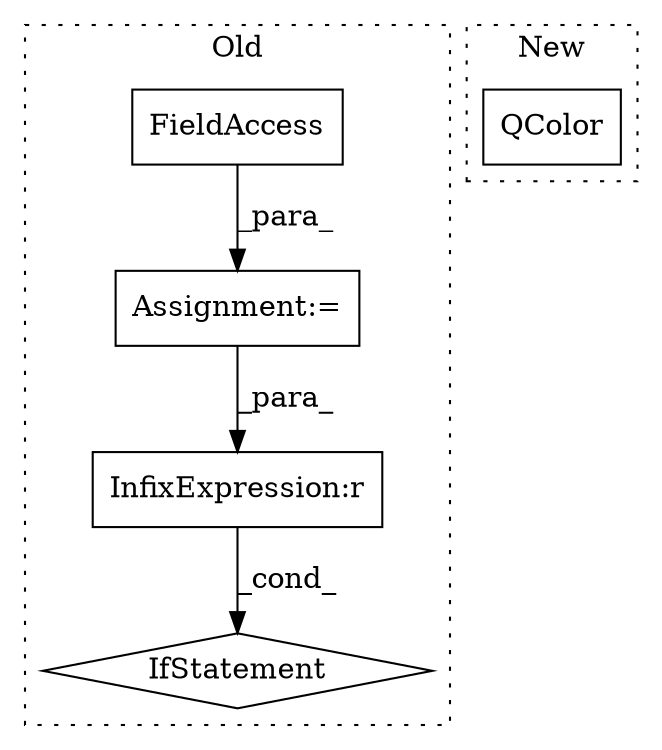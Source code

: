 digraph G {
subgraph cluster0 {
1 [label="IfStatement" a="25" s="10247,10265" l="4,2" shape="diamond"];
3 [label="Assignment:=" a="7" s="10211" l="1" shape="box"];
4 [label="InfixExpression:r" a="27" s="10257" l="4" shape="box"];
5 [label="FieldAccess" a="22" s="10212" l="27" shape="box"];
label = "Old";
style="dotted";
}
subgraph cluster1 {
2 [label="QColor" a="32" s="8319,8354" l="7,1" shape="box"];
label = "New";
style="dotted";
}
3 -> 4 [label="_para_"];
4 -> 1 [label="_cond_"];
5 -> 3 [label="_para_"];
}